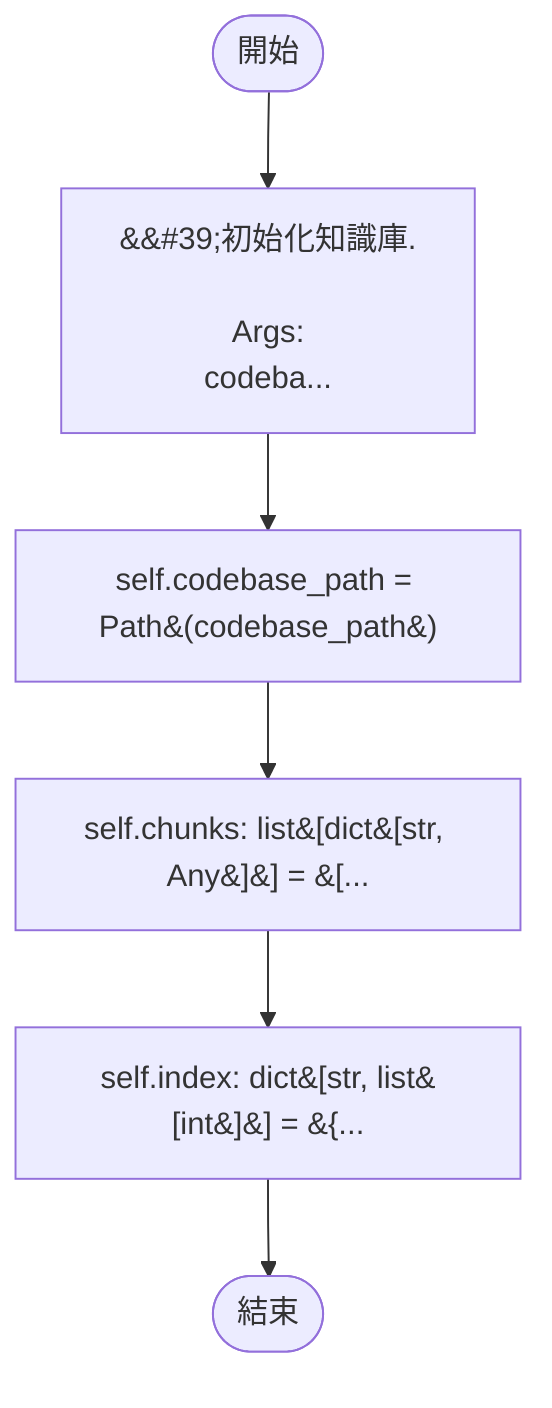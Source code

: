 flowchart TB
    n1([開始])
    n2([結束])
    n3[&amp;&#35;39;初始化知識庫.\n\n        Args:\n            codeba...]
    n4[self.codebase_path = Path&#40;codebase_path&#41;]
    n5[self.chunks: list&#91;dict&#91;str, Any&#93;&#93; = &#91;...]
    n6[self.index: dict&#91;str, list&#91;int&#93;&#93; = &#123;...]
    n1 --> n3
    n3 --> n4
    n4 --> n5
    n5 --> n6
    n6 --> n2
